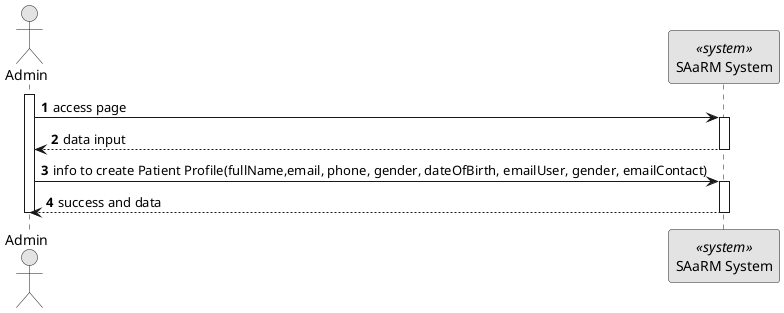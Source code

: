 @startuml 5.1.8
skinparam monochrome true
skinparam packageStyle rectangle
skinparam shadowing false

autonumber

actor "Admin" as AD
participant "SAaRM System" as SYS <<system>>

activate AD
AD -> SYS: access page
activate SYS
SYS --> AD : data input
deactivate SYS
AD -> SYS : info to create Patient Profile(fullName,email, phone, gender, dateOfBirth, emailUser, gender, emailContact)
activate SYS
SYS --> AD : success and data

deactivate SYS

deactivate AD



@enduml